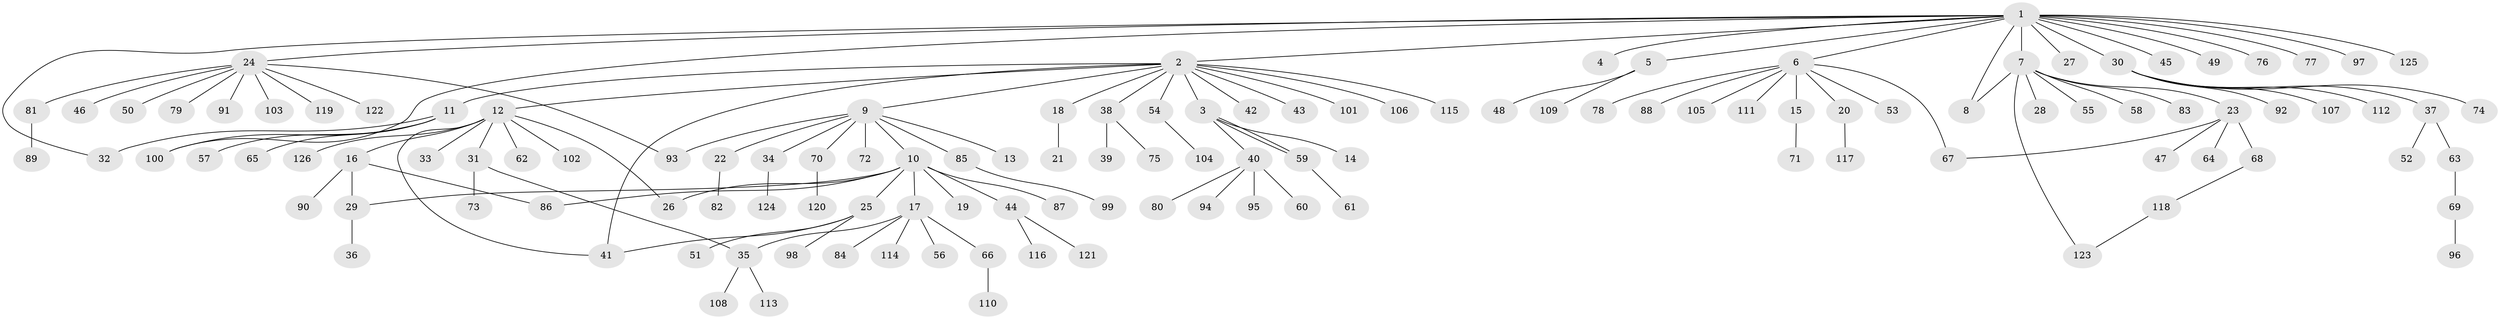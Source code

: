 // Generated by graph-tools (version 1.1) at 2025/25/03/09/25 03:25:57]
// undirected, 126 vertices, 138 edges
graph export_dot {
graph [start="1"]
  node [color=gray90,style=filled];
  1;
  2;
  3;
  4;
  5;
  6;
  7;
  8;
  9;
  10;
  11;
  12;
  13;
  14;
  15;
  16;
  17;
  18;
  19;
  20;
  21;
  22;
  23;
  24;
  25;
  26;
  27;
  28;
  29;
  30;
  31;
  32;
  33;
  34;
  35;
  36;
  37;
  38;
  39;
  40;
  41;
  42;
  43;
  44;
  45;
  46;
  47;
  48;
  49;
  50;
  51;
  52;
  53;
  54;
  55;
  56;
  57;
  58;
  59;
  60;
  61;
  62;
  63;
  64;
  65;
  66;
  67;
  68;
  69;
  70;
  71;
  72;
  73;
  74;
  75;
  76;
  77;
  78;
  79;
  80;
  81;
  82;
  83;
  84;
  85;
  86;
  87;
  88;
  89;
  90;
  91;
  92;
  93;
  94;
  95;
  96;
  97;
  98;
  99;
  100;
  101;
  102;
  103;
  104;
  105;
  106;
  107;
  108;
  109;
  110;
  111;
  112;
  113;
  114;
  115;
  116;
  117;
  118;
  119;
  120;
  121;
  122;
  123;
  124;
  125;
  126;
  1 -- 2;
  1 -- 4;
  1 -- 5;
  1 -- 6;
  1 -- 7;
  1 -- 8;
  1 -- 24;
  1 -- 27;
  1 -- 30;
  1 -- 32;
  1 -- 45;
  1 -- 49;
  1 -- 76;
  1 -- 77;
  1 -- 97;
  1 -- 100;
  1 -- 125;
  2 -- 3;
  2 -- 9;
  2 -- 11;
  2 -- 12;
  2 -- 18;
  2 -- 38;
  2 -- 41;
  2 -- 42;
  2 -- 43;
  2 -- 54;
  2 -- 101;
  2 -- 106;
  2 -- 115;
  3 -- 14;
  3 -- 40;
  3 -- 59;
  3 -- 59;
  5 -- 48;
  5 -- 109;
  6 -- 15;
  6 -- 20;
  6 -- 53;
  6 -- 67;
  6 -- 78;
  6 -- 88;
  6 -- 105;
  6 -- 111;
  7 -- 8;
  7 -- 23;
  7 -- 28;
  7 -- 55;
  7 -- 58;
  7 -- 83;
  7 -- 123;
  9 -- 10;
  9 -- 13;
  9 -- 22;
  9 -- 34;
  9 -- 70;
  9 -- 72;
  9 -- 85;
  9 -- 93;
  10 -- 17;
  10 -- 19;
  10 -- 25;
  10 -- 26;
  10 -- 29;
  10 -- 44;
  10 -- 86;
  10 -- 87;
  11 -- 32;
  11 -- 57;
  11 -- 65;
  11 -- 100;
  12 -- 16;
  12 -- 26;
  12 -- 31;
  12 -- 33;
  12 -- 41;
  12 -- 62;
  12 -- 102;
  12 -- 126;
  15 -- 71;
  16 -- 29;
  16 -- 86;
  16 -- 90;
  17 -- 35;
  17 -- 56;
  17 -- 66;
  17 -- 84;
  17 -- 114;
  18 -- 21;
  20 -- 117;
  22 -- 82;
  23 -- 47;
  23 -- 64;
  23 -- 67;
  23 -- 68;
  24 -- 46;
  24 -- 50;
  24 -- 79;
  24 -- 81;
  24 -- 91;
  24 -- 93;
  24 -- 103;
  24 -- 119;
  24 -- 122;
  25 -- 41;
  25 -- 51;
  25 -- 98;
  29 -- 36;
  30 -- 37;
  30 -- 74;
  30 -- 92;
  30 -- 107;
  30 -- 112;
  31 -- 35;
  31 -- 73;
  34 -- 124;
  35 -- 108;
  35 -- 113;
  37 -- 52;
  37 -- 63;
  38 -- 39;
  38 -- 75;
  40 -- 60;
  40 -- 80;
  40 -- 94;
  40 -- 95;
  44 -- 116;
  44 -- 121;
  54 -- 104;
  59 -- 61;
  63 -- 69;
  66 -- 110;
  68 -- 118;
  69 -- 96;
  70 -- 120;
  81 -- 89;
  85 -- 99;
  118 -- 123;
}
